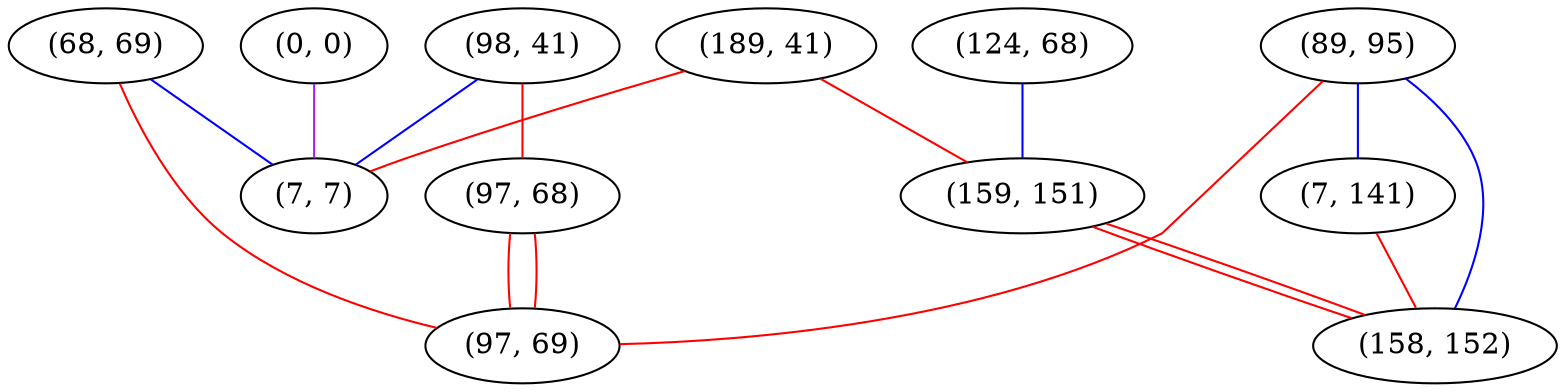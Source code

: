 graph "" {
"(0, 0)";
"(98, 41)";
"(89, 95)";
"(68, 69)";
"(189, 41)";
"(7, 141)";
"(7, 7)";
"(97, 68)";
"(97, 69)";
"(124, 68)";
"(159, 151)";
"(158, 152)";
"(0, 0)" -- "(7, 7)"  [color=purple, key=0, weight=4];
"(98, 41)" -- "(7, 7)"  [color=blue, key=0, weight=3];
"(98, 41)" -- "(97, 68)"  [color=red, key=0, weight=1];
"(89, 95)" -- "(97, 69)"  [color=red, key=0, weight=1];
"(89, 95)" -- "(7, 141)"  [color=blue, key=0, weight=3];
"(89, 95)" -- "(158, 152)"  [color=blue, key=0, weight=3];
"(68, 69)" -- "(97, 69)"  [color=red, key=0, weight=1];
"(68, 69)" -- "(7, 7)"  [color=blue, key=0, weight=3];
"(189, 41)" -- "(7, 7)"  [color=red, key=0, weight=1];
"(189, 41)" -- "(159, 151)"  [color=red, key=0, weight=1];
"(7, 141)" -- "(158, 152)"  [color=red, key=0, weight=1];
"(97, 68)" -- "(97, 69)"  [color=red, key=0, weight=1];
"(97, 68)" -- "(97, 69)"  [color=red, key=1, weight=1];
"(124, 68)" -- "(159, 151)"  [color=blue, key=0, weight=3];
"(159, 151)" -- "(158, 152)"  [color=red, key=0, weight=1];
"(159, 151)" -- "(158, 152)"  [color=red, key=1, weight=1];
}
